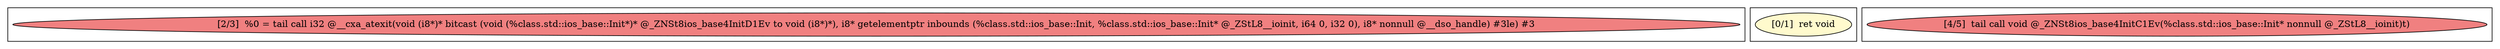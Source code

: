 
digraph G {





subgraph cluster2 {


node11 [fillcolor=lightcoral,label="[2/3]  %0 = tail call i32 @__cxa_atexit(void (i8*)* bitcast (void (%class.std::ios_base::Init*)* @_ZNSt8ios_base4InitD1Ev to void (i8*)*), i8* getelementptr inbounds (%class.std::ios_base::Init, %class.std::ios_base::Init* @_ZStL8__ioinit, i64 0, i32 0), i8* nonnull @__dso_handle) #3le) #3",shape=ellipse,style=filled ]



}

subgraph cluster0 {


node9 [fillcolor=lemonchiffon,label="[0/1]  ret void",shape=ellipse,style=filled ]



}

subgraph cluster1 {


node10 [fillcolor=lightcoral,label="[4/5]  tail call void @_ZNSt8ios_base4InitC1Ev(%class.std::ios_base::Init* nonnull @_ZStL8__ioinit)t)",shape=ellipse,style=filled ]



}

}
